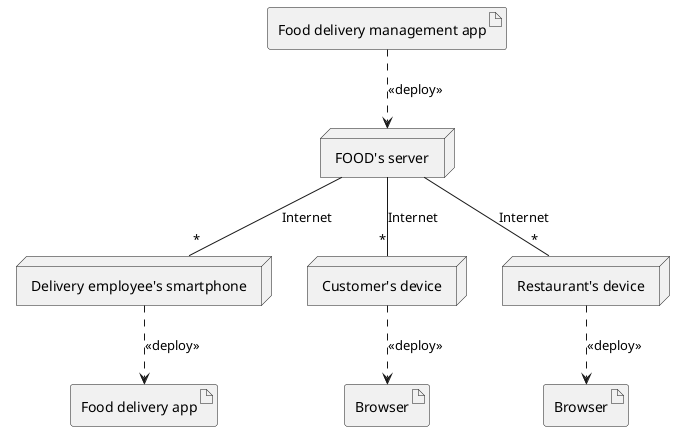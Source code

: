 @startuml

node "FOOD's server" as FS
node "Delivery employee's smartphone" as DES
node "Customer's device" as CD
node "Restaurant's device" as RD

artifact "Food delivery management app" as FDMA
artifact "Food delivery app" as FDA
artifact "Browser" as B1
artifact "Browser" as B2

FS -- "*" DES : Internet
FS -- "*" CD : Internet
FS -- "*" RD : Internet

FDMA ..> FS : <<deploy>>
DES ..> FDA : <<deploy>>
CD ..> B1 : <<deploy>>
RD ..> B2 : <<deploy>>

@enduml
